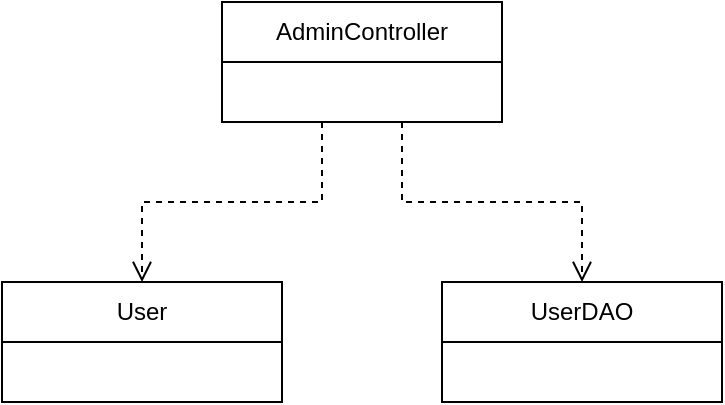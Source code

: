 <mxfile version="21.7.5" type="device">
  <diagram name="Trang-1" id="qktT0qjpinCFxN4toxlK">
    <mxGraphModel dx="523" dy="607" grid="1" gridSize="10" guides="1" tooltips="1" connect="1" arrows="1" fold="1" page="1" pageScale="1" pageWidth="827" pageHeight="1169" math="0" shadow="0">
      <root>
        <mxCell id="0" />
        <mxCell id="1" parent="0" />
        <mxCell id="wnBut_DAxPW7eYNr_kk_-2" value="AdminController" style="swimlane;fontStyle=0;childLayout=stackLayout;horizontal=1;startSize=30;horizontalStack=0;resizeParent=1;resizeParentMax=0;resizeLast=0;collapsible=1;marginBottom=0;whiteSpace=wrap;html=1;" parent="1" vertex="1">
          <mxGeometry x="470" y="100" width="140" height="60" as="geometry">
            <mxRectangle x="370" y="110" width="130" height="30" as="alternateBounds" />
          </mxGeometry>
        </mxCell>
        <mxCell id="Kh6Ndykuzws-ymVwyTLi-3" value="" style="html=1;verticalAlign=bottom;endArrow=open;dashed=1;endSize=8;curved=0;rounded=0;entryX=0.5;entryY=0;entryDx=0;entryDy=0;" parent="1" edge="1" target="Z-hli7LObke5PaMOBl-Z-1">
          <mxGeometry relative="1" as="geometry">
            <mxPoint x="520" y="160" as="sourcePoint" />
            <mxPoint x="340" y="220" as="targetPoint" />
            <Array as="points">
              <mxPoint x="520" y="200" />
              <mxPoint x="430" y="200" />
            </Array>
          </mxGeometry>
        </mxCell>
        <mxCell id="Z-hli7LObke5PaMOBl-Z-1" value="User" style="swimlane;fontStyle=0;childLayout=stackLayout;horizontal=1;startSize=30;horizontalStack=0;resizeParent=1;resizeParentMax=0;resizeLast=0;collapsible=1;marginBottom=0;whiteSpace=wrap;html=1;" parent="1" vertex="1">
          <mxGeometry x="360" y="240" width="140" height="60" as="geometry" />
        </mxCell>
        <mxCell id="UCzLS6zKkTNqIcD__ivl-2" value="" style="html=1;verticalAlign=bottom;endArrow=open;dashed=1;endSize=8;curved=0;rounded=0;entryX=0.5;entryY=0;entryDx=0;entryDy=0;" edge="1" target="UCzLS6zKkTNqIcD__ivl-3" parent="1">
          <mxGeometry relative="1" as="geometry">
            <mxPoint x="560" y="160" as="sourcePoint" />
            <mxPoint x="570" y="320" as="targetPoint" />
            <Array as="points">
              <mxPoint x="560" y="200" />
              <mxPoint x="650" y="200" />
            </Array>
          </mxGeometry>
        </mxCell>
        <mxCell id="UCzLS6zKkTNqIcD__ivl-3" value="UserDAO" style="swimlane;fontStyle=0;childLayout=stackLayout;horizontal=1;startSize=30;horizontalStack=0;resizeParent=1;resizeParentMax=0;resizeLast=0;collapsible=1;marginBottom=0;whiteSpace=wrap;html=1;" vertex="1" parent="1">
          <mxGeometry x="580" y="240" width="140" height="60" as="geometry" />
        </mxCell>
      </root>
    </mxGraphModel>
  </diagram>
</mxfile>
